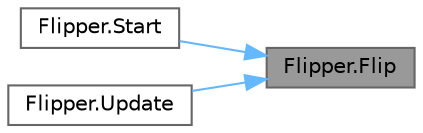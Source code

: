 digraph "Flipper.Flip"
{
 // LATEX_PDF_SIZE
  bgcolor="transparent";
  edge [fontname=Helvetica,fontsize=10,labelfontname=Helvetica,labelfontsize=10];
  node [fontname=Helvetica,fontsize=10,shape=box,height=0.2,width=0.4];
  rankdir="RL";
  Node1 [id="Node000001",label="Flipper.Flip",height=0.2,width=0.4,color="gray40", fillcolor="grey60", style="filled", fontcolor="black",tooltip="This method toggles gaze-guiding features on or off when the player flips the appropriate switch on t..."];
  Node1 -> Node2 [id="edge3_Node000001_Node000002",dir="back",color="steelblue1",style="solid",tooltip=" "];
  Node2 [id="Node000002",label="Flipper.Start",height=0.2,width=0.4,color="grey40", fillcolor="white", style="filled",URL="$class_flipper.html#a31fb6b9a26dff9407966639f9c6d69b0",tooltip="This method sets up input actions and initialises the gaze-guiding features' states based on the sett..."];
  Node1 -> Node3 [id="edge4_Node000001_Node000003",dir="back",color="steelblue1",style="solid",tooltip=" "];
  Node3 [id="Node000003",label="Flipper.Update",height=0.2,width=0.4,color="grey40", fillcolor="white", style="filled",URL="$class_flipper.html#a764009689ccde98f855291a5b2bee954",tooltip="This method updates the state of the gaze-guiding features based on the player's interaction with the..."];
}
